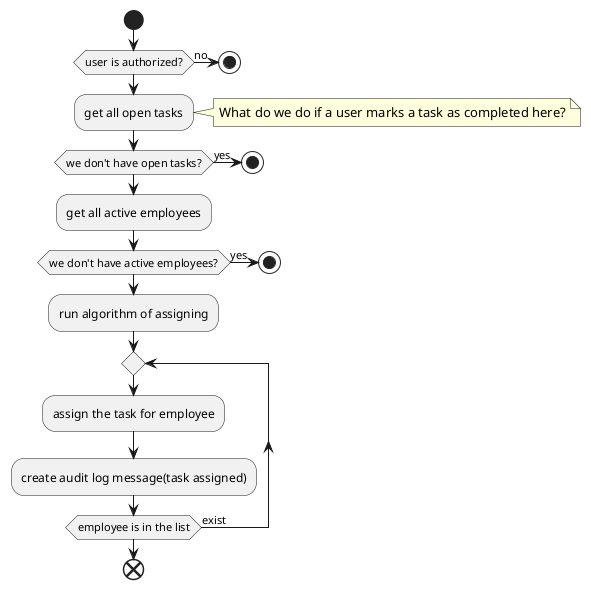 @startuml Assign Task
    start
    if (user is authorized?) then(no)
        stop
    endif
    :get all open tasks;
    note right
        What do we do if a user marks a task as completed here?
    end note
    if (we don't have open tasks?) then(yes)
        stop
    endif
    :get all active employees;
     if (we don't have active employees?) then(yes)
        stop
    endif
    :run algorithm of assigning;
    repeat
        :assign the task for employee;
        :create audit log message(task assigned);
    repeat while (employee is in the list) is (exist)
    end
@enduml